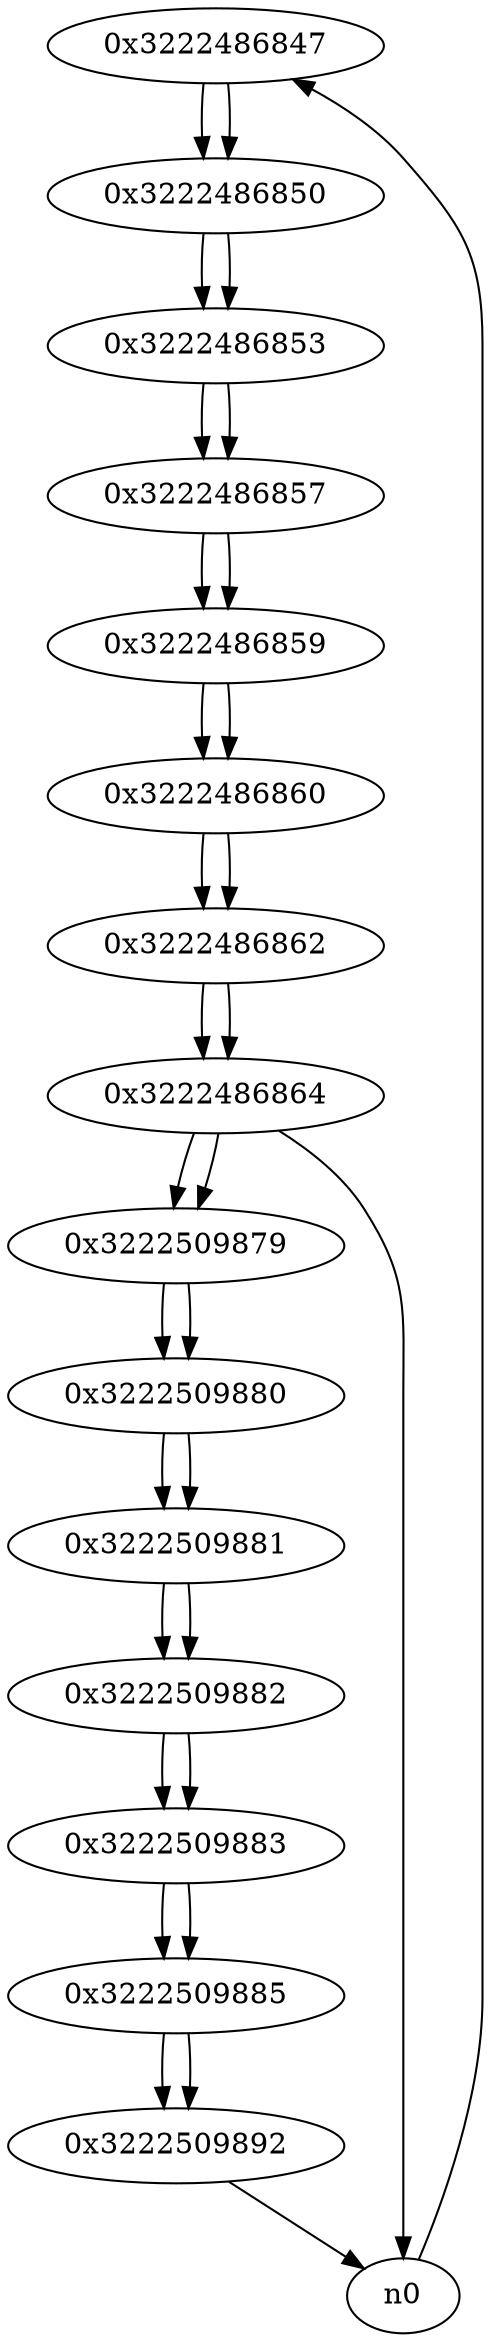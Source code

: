 digraph G{
/* nodes */
  n1 [label="0x3222486847"]
  n2 [label="0x3222486850"]
  n3 [label="0x3222486853"]
  n4 [label="0x3222486857"]
  n5 [label="0x3222486859"]
  n6 [label="0x3222486860"]
  n7 [label="0x3222486862"]
  n8 [label="0x3222486864"]
  n9 [label="0x3222509879"]
  n10 [label="0x3222509880"]
  n11 [label="0x3222509881"]
  n12 [label="0x3222509882"]
  n13 [label="0x3222509883"]
  n14 [label="0x3222509885"]
  n15 [label="0x3222509892"]
/* edges */
n1 -> n2;
n0 -> n1;
n2 -> n3;
n1 -> n2;
n3 -> n4;
n2 -> n3;
n4 -> n5;
n3 -> n4;
n5 -> n6;
n4 -> n5;
n6 -> n7;
n5 -> n6;
n7 -> n8;
n6 -> n7;
n8 -> n9;
n8 -> n0;
n7 -> n8;
n9 -> n10;
n8 -> n9;
n10 -> n11;
n9 -> n10;
n11 -> n12;
n10 -> n11;
n12 -> n13;
n11 -> n12;
n13 -> n14;
n12 -> n13;
n14 -> n15;
n13 -> n14;
n15 -> n0;
n14 -> n15;
}

